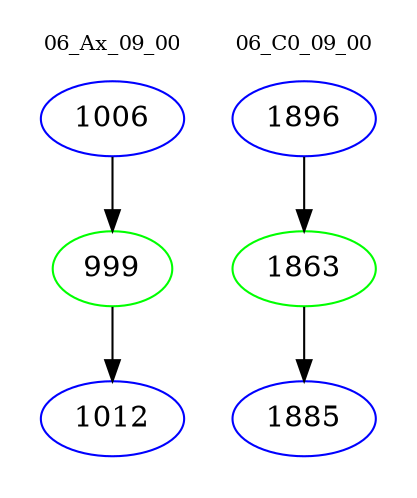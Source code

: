 digraph{
subgraph cluster_0 {
color = white
label = "06_Ax_09_00";
fontsize=10;
T0_1006 [label="1006", color="blue"]
T0_1006 -> T0_999 [color="black"]
T0_999 [label="999", color="green"]
T0_999 -> T0_1012 [color="black"]
T0_1012 [label="1012", color="blue"]
}
subgraph cluster_1 {
color = white
label = "06_C0_09_00";
fontsize=10;
T1_1896 [label="1896", color="blue"]
T1_1896 -> T1_1863 [color="black"]
T1_1863 [label="1863", color="green"]
T1_1863 -> T1_1885 [color="black"]
T1_1885 [label="1885", color="blue"]
}
}
